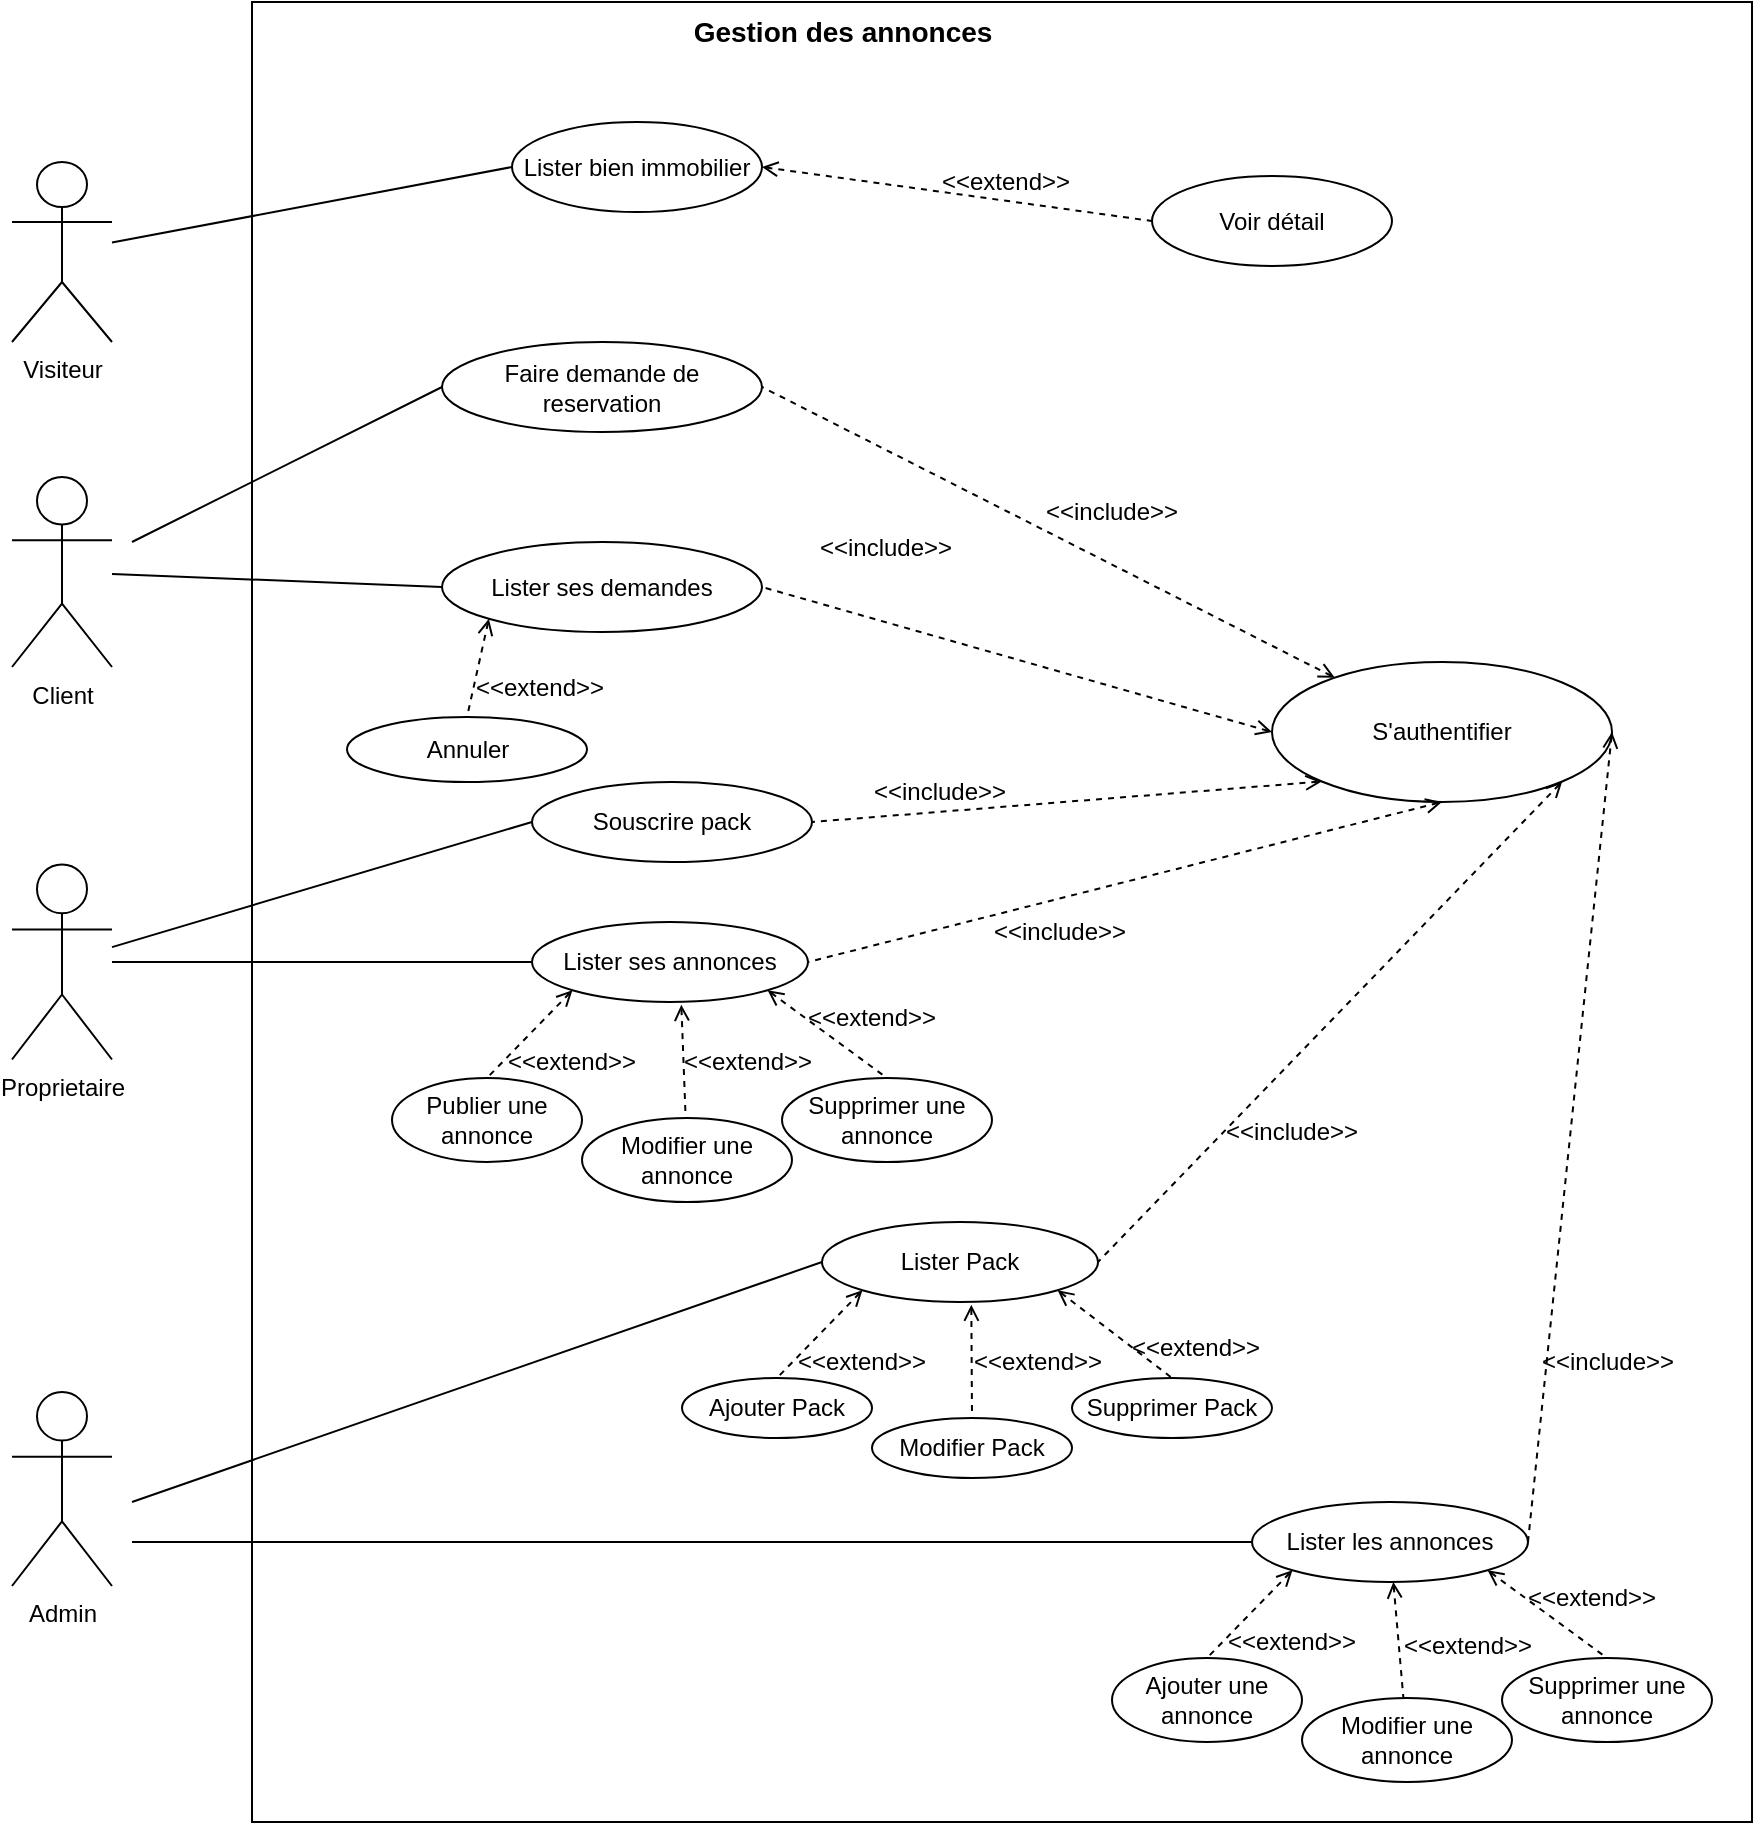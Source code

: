 <mxfile version="25.0.3">
  <diagram name="Page-1" id="qK_Wsu-0rvwlbRPcCPJc">
    <mxGraphModel dx="1436" dy="714" grid="1" gridSize="10" guides="1" tooltips="1" connect="1" arrows="1" fold="1" page="1" pageScale="1" pageWidth="827" pageHeight="1169" math="0" shadow="0">
      <root>
        <mxCell id="0" />
        <mxCell id="1" parent="0" />
        <mxCell id="EcFpb2TM-bkTd2eWVxg3-1" value="" style="rounded=0;whiteSpace=wrap;html=1;fontFamily=Times New Roman;" parent="1" vertex="1">
          <mxGeometry x="230" y="40" width="750" height="910" as="geometry" />
        </mxCell>
        <mxCell id="EcFpb2TM-bkTd2eWVxg3-4" value="&lt;font style=&quot;vertical-align: inherit;&quot;&gt;&lt;font style=&quot;vertical-align: inherit;&quot;&gt;Visiteur&lt;/font&gt;&lt;/font&gt;" style="shape=umlActor;verticalLabelPosition=bottom;verticalAlign=top;html=1;outlineConnect=0;" parent="1" vertex="1">
          <mxGeometry x="110" y="120" width="50" height="90" as="geometry" />
        </mxCell>
        <mxCell id="EcFpb2TM-bkTd2eWVxg3-5" value="&lt;font style=&quot;vertical-align: inherit;&quot;&gt;&lt;font style=&quot;vertical-align: inherit;&quot;&gt;&lt;font style=&quot;vertical-align: inherit;&quot;&gt;&lt;font style=&quot;vertical-align: inherit;&quot;&gt;&lt;font style=&quot;vertical-align: inherit;&quot;&gt;&lt;font style=&quot;vertical-align: inherit;&quot;&gt;Client&lt;/font&gt;&lt;/font&gt;&lt;/font&gt;&lt;/font&gt;&lt;/font&gt;&lt;/font&gt;" style="shape=umlActor;verticalLabelPosition=bottom;verticalAlign=top;html=1;outlineConnect=0;" parent="1" vertex="1">
          <mxGeometry x="110" y="277.5" width="50" height="95" as="geometry" />
        </mxCell>
        <mxCell id="EcFpb2TM-bkTd2eWVxg3-7" value="&lt;font style=&quot;vertical-align: inherit;&quot;&gt;&lt;font style=&quot;vertical-align: inherit;&quot;&gt;Proprietaire&lt;/font&gt;&lt;/font&gt;" style="shape=umlActor;verticalLabelPosition=bottom;verticalAlign=top;html=1;outlineConnect=0;" parent="1" vertex="1">
          <mxGeometry x="110" y="471.25" width="50" height="97.5" as="geometry" />
        </mxCell>
        <mxCell id="oZY1ldT_dG1B6LSsFalx-1" value="&lt;font style=&quot;vertical-align: inherit; font-size: 14px;&quot;&gt;&lt;font style=&quot;vertical-align: inherit; font-size: 14px;&quot;&gt;&lt;font style=&quot;vertical-align: inherit;&quot;&gt;&lt;font style=&quot;vertical-align: inherit;&quot;&gt;&lt;font style=&quot;vertical-align: inherit;&quot;&gt;&lt;font style=&quot;vertical-align: inherit;&quot;&gt;&lt;font style=&quot;vertical-align: inherit;&quot;&gt;&lt;font style=&quot;vertical-align: inherit;&quot;&gt;&lt;font style=&quot;vertical-align: inherit;&quot;&gt;&lt;font style=&quot;vertical-align: inherit;&quot;&gt;Gestion des annonces&lt;/font&gt;&lt;/font&gt;&lt;/font&gt;&lt;/font&gt;&lt;/font&gt;&lt;/font&gt;&lt;/font&gt;&lt;/font&gt;&lt;/font&gt;&lt;/font&gt;" style="text;html=1;align=center;verticalAlign=middle;whiteSpace=wrap;rounded=0;fontStyle=1;fontSize=14;" vertex="1" parent="1">
          <mxGeometry x="435.63" y="40" width="178.75" height="30" as="geometry" />
        </mxCell>
        <mxCell id="oZY1ldT_dG1B6LSsFalx-2" value="&lt;font style=&quot;vertical-align: inherit;&quot;&gt;&lt;font style=&quot;vertical-align: inherit;&quot;&gt;&lt;font style=&quot;vertical-align: inherit;&quot;&gt;&lt;font style=&quot;vertical-align: inherit;&quot;&gt;Admin&lt;/font&gt;&lt;/font&gt;&lt;/font&gt;&lt;/font&gt;" style="shape=umlActor;verticalLabelPosition=bottom;verticalAlign=top;html=1;outlineConnect=0;" vertex="1" parent="1">
          <mxGeometry x="110" y="735" width="50" height="97" as="geometry" />
        </mxCell>
        <mxCell id="oZY1ldT_dG1B6LSsFalx-3" value="&lt;font style=&quot;vertical-align: inherit;&quot;&gt;&lt;font style=&quot;vertical-align: inherit;&quot;&gt;&lt;font style=&quot;vertical-align: inherit;&quot;&gt;&lt;font style=&quot;vertical-align: inherit;&quot;&gt;&lt;font style=&quot;vertical-align: inherit;&quot;&gt;&lt;font style=&quot;vertical-align: inherit;&quot;&gt;&lt;font style=&quot;vertical-align: inherit;&quot;&gt;&lt;font style=&quot;vertical-align: inherit;&quot;&gt;Voir détail&lt;/font&gt;&lt;/font&gt;&lt;/font&gt;&lt;/font&gt;&lt;/font&gt;&lt;/font&gt;&lt;/font&gt;&lt;/font&gt;" style="ellipse;whiteSpace=wrap;html=1;" vertex="1" parent="1">
          <mxGeometry x="680" y="127" width="120" height="45" as="geometry" />
        </mxCell>
        <mxCell id="oZY1ldT_dG1B6LSsFalx-4" value="&lt;font style=&quot;vertical-align: inherit;&quot;&gt;&lt;font style=&quot;vertical-align: inherit;&quot;&gt;&lt;font style=&quot;vertical-align: inherit;&quot;&gt;&lt;font style=&quot;vertical-align: inherit;&quot;&gt;&lt;font style=&quot;vertical-align: inherit;&quot;&gt;&lt;font style=&quot;vertical-align: inherit;&quot;&gt;&lt;font style=&quot;vertical-align: inherit;&quot;&gt;&lt;font style=&quot;vertical-align: inherit;&quot;&gt;&lt;font style=&quot;vertical-align: inherit;&quot;&gt;&lt;font style=&quot;vertical-align: inherit;&quot;&gt;Lister bien immobilier&lt;/font&gt;&lt;/font&gt;&lt;/font&gt;&lt;/font&gt;&lt;/font&gt;&lt;/font&gt;&lt;/font&gt;&lt;/font&gt;&lt;/font&gt;&lt;/font&gt;" style="ellipse;whiteSpace=wrap;html=1;" vertex="1" parent="1">
          <mxGeometry x="360" y="100" width="125" height="45" as="geometry" />
        </mxCell>
        <mxCell id="oZY1ldT_dG1B6LSsFalx-5" value="" style="endArrow=none;html=1;rounded=0;exitX=1;exitY=0.5;exitDx=0;exitDy=0;entryX=0;entryY=0.5;entryDx=0;entryDy=0;dashed=1;startArrow=open;startFill=0;" edge="1" parent="1" source="oZY1ldT_dG1B6LSsFalx-4" target="oZY1ldT_dG1B6LSsFalx-3">
          <mxGeometry width="50" height="50" relative="1" as="geometry">
            <mxPoint x="490" y="189" as="sourcePoint" />
            <mxPoint x="536" y="153" as="targetPoint" />
          </mxGeometry>
        </mxCell>
        <mxCell id="oZY1ldT_dG1B6LSsFalx-6" value="&amp;lt;&amp;lt;extend&amp;gt;&amp;gt;" style="text;html=1;align=center;verticalAlign=middle;whiteSpace=wrap;rounded=0;" vertex="1" parent="1">
          <mxGeometry x="577" y="115" width="60" height="30" as="geometry" />
        </mxCell>
        <mxCell id="oZY1ldT_dG1B6LSsFalx-7" value="" style="endArrow=none;html=1;rounded=0;entryX=0;entryY=0.5;entryDx=0;entryDy=0;" edge="1" parent="1" target="oZY1ldT_dG1B6LSsFalx-4" source="EcFpb2TM-bkTd2eWVxg3-4">
          <mxGeometry width="50" height="50" relative="1" as="geometry">
            <mxPoint x="70" y="222" as="sourcePoint" />
            <mxPoint x="120" y="172" as="targetPoint" />
          </mxGeometry>
        </mxCell>
        <mxCell id="oZY1ldT_dG1B6LSsFalx-8" value="&lt;font style=&quot;vertical-align: inherit;&quot;&gt;&lt;font style=&quot;vertical-align: inherit;&quot;&gt;&lt;font style=&quot;vertical-align: inherit;&quot;&gt;&lt;font style=&quot;vertical-align: inherit;&quot;&gt;Faire demande de reservation&lt;/font&gt;&lt;/font&gt;&lt;/font&gt;&lt;/font&gt;" style="ellipse;whiteSpace=wrap;html=1;" vertex="1" parent="1">
          <mxGeometry x="325" y="210" width="160" height="45" as="geometry" />
        </mxCell>
        <mxCell id="oZY1ldT_dG1B6LSsFalx-9" value="&lt;font style=&quot;vertical-align: inherit;&quot;&gt;&lt;font style=&quot;vertical-align: inherit;&quot;&gt;&lt;font style=&quot;vertical-align: inherit;&quot;&gt;&lt;font style=&quot;vertical-align: inherit;&quot;&gt;&lt;font style=&quot;vertical-align: inherit;&quot;&gt;&lt;font style=&quot;vertical-align: inherit;&quot;&gt;&lt;font style=&quot;vertical-align: inherit;&quot;&gt;&lt;font style=&quot;vertical-align: inherit;&quot;&gt;S&#39;authentifier&lt;/font&gt;&lt;/font&gt;&lt;/font&gt;&lt;/font&gt;&lt;/font&gt;&lt;/font&gt;&lt;/font&gt;&lt;/font&gt;" style="ellipse;whiteSpace=wrap;html=1;" vertex="1" parent="1">
          <mxGeometry x="740" y="370" width="170" height="70" as="geometry" />
        </mxCell>
        <mxCell id="oZY1ldT_dG1B6LSsFalx-10" value="" style="endArrow=none;html=1;rounded=0;dashed=1;startArrow=open;startFill=0;entryX=1;entryY=0.5;entryDx=0;entryDy=0;" edge="1" parent="1" source="oZY1ldT_dG1B6LSsFalx-9" target="oZY1ldT_dG1B6LSsFalx-8">
          <mxGeometry width="50" height="50" relative="1" as="geometry">
            <mxPoint x="320" y="288" as="sourcePoint" />
            <mxPoint x="460" y="257" as="targetPoint" />
          </mxGeometry>
        </mxCell>
        <mxCell id="oZY1ldT_dG1B6LSsFalx-11" value="&amp;lt;&amp;lt;include&lt;span style=&quot;background-color: initial;&quot;&gt;&amp;gt;&amp;gt;&lt;/span&gt;" style="text;html=1;align=center;verticalAlign=middle;whiteSpace=wrap;rounded=0;" vertex="1" parent="1">
          <mxGeometry x="630" y="280" width="60" height="30" as="geometry" />
        </mxCell>
        <mxCell id="oZY1ldT_dG1B6LSsFalx-12" value="" style="endArrow=none;html=1;rounded=0;entryX=0;entryY=0.5;entryDx=0;entryDy=0;" edge="1" parent="1" target="oZY1ldT_dG1B6LSsFalx-8">
          <mxGeometry width="50" height="50" relative="1" as="geometry">
            <mxPoint x="170" y="310" as="sourcePoint" />
            <mxPoint x="375" y="195" as="targetPoint" />
          </mxGeometry>
        </mxCell>
        <mxCell id="oZY1ldT_dG1B6LSsFalx-13" value="&lt;font style=&quot;vertical-align: inherit;&quot;&gt;&lt;font style=&quot;vertical-align: inherit;&quot;&gt;&lt;font style=&quot;vertical-align: inherit;&quot;&gt;&lt;font style=&quot;vertical-align: inherit;&quot;&gt;&lt;font style=&quot;vertical-align: inherit;&quot;&gt;&lt;font style=&quot;vertical-align: inherit;&quot;&gt;Lister ses demandes&lt;/font&gt;&lt;/font&gt;&lt;/font&gt;&lt;/font&gt;&lt;/font&gt;&lt;/font&gt;" style="ellipse;whiteSpace=wrap;html=1;" vertex="1" parent="1">
          <mxGeometry x="325" y="310" width="160" height="45" as="geometry" />
        </mxCell>
        <mxCell id="oZY1ldT_dG1B6LSsFalx-14" value="&lt;font style=&quot;vertical-align: inherit;&quot;&gt;&lt;font style=&quot;vertical-align: inherit;&quot;&gt;&lt;font style=&quot;vertical-align: inherit;&quot;&gt;&lt;font style=&quot;vertical-align: inherit;&quot;&gt;&lt;font style=&quot;vertical-align: inherit;&quot;&gt;&lt;font style=&quot;vertical-align: inherit;&quot;&gt;&lt;font style=&quot;vertical-align: inherit;&quot;&gt;&lt;font style=&quot;vertical-align: inherit;&quot;&gt;Annuler&lt;/font&gt;&lt;/font&gt;&lt;/font&gt;&lt;/font&gt;&lt;/font&gt;&lt;/font&gt;&lt;/font&gt;&lt;/font&gt;" style="ellipse;whiteSpace=wrap;html=1;" vertex="1" parent="1">
          <mxGeometry x="277.5" y="397.5" width="120" height="32.5" as="geometry" />
        </mxCell>
        <mxCell id="oZY1ldT_dG1B6LSsFalx-16" value="" style="endArrow=none;html=1;rounded=0;exitX=0;exitY=0.5;exitDx=0;exitDy=0;entryX=1;entryY=0.5;entryDx=0;entryDy=0;dashed=1;startArrow=open;startFill=0;" edge="1" parent="1" source="oZY1ldT_dG1B6LSsFalx-9" target="oZY1ldT_dG1B6LSsFalx-13">
          <mxGeometry width="50" height="50" relative="1" as="geometry">
            <mxPoint x="637" y="320" as="sourcePoint" />
            <mxPoint x="637" y="375" as="targetPoint" />
          </mxGeometry>
        </mxCell>
        <mxCell id="oZY1ldT_dG1B6LSsFalx-17" value="&amp;lt;&amp;lt;extend&amp;gt;&amp;gt;" style="text;html=1;align=center;verticalAlign=middle;whiteSpace=wrap;rounded=0;" vertex="1" parent="1">
          <mxGeometry x="344" y="367.5" width="60" height="30" as="geometry" />
        </mxCell>
        <mxCell id="oZY1ldT_dG1B6LSsFalx-18" value="&amp;lt;&amp;lt;include&lt;span style=&quot;background-color: initial;&quot;&gt;&amp;gt;&amp;gt;&lt;/span&gt;" style="text;html=1;align=center;verticalAlign=middle;whiteSpace=wrap;rounded=0;" vertex="1" parent="1">
          <mxGeometry x="517" y="297.5" width="60" height="30" as="geometry" />
        </mxCell>
        <mxCell id="oZY1ldT_dG1B6LSsFalx-19" value="" style="endArrow=none;html=1;rounded=0;exitX=0;exitY=1;exitDx=0;exitDy=0;entryX=0.5;entryY=0;entryDx=0;entryDy=0;dashed=1;startArrow=open;startFill=0;" edge="1" parent="1" source="oZY1ldT_dG1B6LSsFalx-13" target="oZY1ldT_dG1B6LSsFalx-14">
          <mxGeometry width="50" height="50" relative="1" as="geometry">
            <mxPoint x="285" y="370" as="sourcePoint" />
            <mxPoint x="480" y="397" as="targetPoint" />
          </mxGeometry>
        </mxCell>
        <mxCell id="oZY1ldT_dG1B6LSsFalx-20" value="" style="endArrow=none;html=1;rounded=0;entryX=0;entryY=0.5;entryDx=0;entryDy=0;" edge="1" parent="1" source="EcFpb2TM-bkTd2eWVxg3-5" target="oZY1ldT_dG1B6LSsFalx-13">
          <mxGeometry width="50" height="50" relative="1" as="geometry">
            <mxPoint x="160" y="270" as="sourcePoint" />
            <mxPoint x="335" y="243" as="targetPoint" />
          </mxGeometry>
        </mxCell>
        <mxCell id="oZY1ldT_dG1B6LSsFalx-21" value="&lt;font style=&quot;vertical-align: inherit;&quot;&gt;&lt;font style=&quot;vertical-align: inherit;&quot;&gt;&lt;font style=&quot;vertical-align: inherit;&quot;&gt;&lt;font style=&quot;vertical-align: inherit;&quot;&gt;&lt;font style=&quot;vertical-align: inherit;&quot;&gt;&lt;font style=&quot;vertical-align: inherit;&quot;&gt;&lt;font style=&quot;vertical-align: inherit;&quot;&gt;&lt;font style=&quot;vertical-align: inherit;&quot;&gt;Souscrire pack&lt;/font&gt;&lt;/font&gt;&lt;/font&gt;&lt;/font&gt;&lt;/font&gt;&lt;/font&gt;&lt;/font&gt;&lt;/font&gt;" style="ellipse;whiteSpace=wrap;html=1;" vertex="1" parent="1">
          <mxGeometry x="370" y="430" width="140" height="40" as="geometry" />
        </mxCell>
        <mxCell id="oZY1ldT_dG1B6LSsFalx-22" value="" style="endArrow=none;html=1;rounded=0;entryX=0;entryY=0.5;entryDx=0;entryDy=0;" edge="1" parent="1" source="EcFpb2TM-bkTd2eWVxg3-7" target="oZY1ldT_dG1B6LSsFalx-21">
          <mxGeometry width="50" height="50" relative="1" as="geometry">
            <mxPoint x="160" y="390" as="sourcePoint" />
            <mxPoint x="325" y="391.5" as="targetPoint" />
          </mxGeometry>
        </mxCell>
        <mxCell id="oZY1ldT_dG1B6LSsFalx-23" value="" style="endArrow=none;html=1;rounded=0;exitX=0;exitY=1;exitDx=0;exitDy=0;entryX=1;entryY=0.5;entryDx=0;entryDy=0;dashed=1;startArrow=open;startFill=0;elbow=vertical;" edge="1" parent="1" source="oZY1ldT_dG1B6LSsFalx-9" target="oZY1ldT_dG1B6LSsFalx-21">
          <mxGeometry width="50" height="50" relative="1" as="geometry">
            <mxPoint x="765" y="435.5" as="sourcePoint" />
            <mxPoint x="540" y="465.5" as="targetPoint" />
          </mxGeometry>
        </mxCell>
        <mxCell id="oZY1ldT_dG1B6LSsFalx-24" value="&amp;lt;&amp;lt;include&lt;span style=&quot;background-color: initial;&quot;&gt;&amp;gt;&amp;gt;&lt;/span&gt;" style="text;html=1;align=center;verticalAlign=middle;whiteSpace=wrap;rounded=0;" vertex="1" parent="1">
          <mxGeometry x="544" y="420" width="60" height="30" as="geometry" />
        </mxCell>
        <mxCell id="oZY1ldT_dG1B6LSsFalx-33" value="&lt;font style=&quot;vertical-align: inherit;&quot;&gt;&lt;font style=&quot;vertical-align: inherit;&quot;&gt;Lister ses annonces&lt;/font&gt;&lt;/font&gt;" style="ellipse;whiteSpace=wrap;html=1;" vertex="1" parent="1">
          <mxGeometry x="370" y="500" width="138" height="40" as="geometry" />
        </mxCell>
        <mxCell id="oZY1ldT_dG1B6LSsFalx-34" value="&lt;font style=&quot;vertical-align: inherit;&quot;&gt;&lt;font style=&quot;vertical-align: inherit;&quot;&gt;&lt;font style=&quot;vertical-align: inherit;&quot;&gt;&lt;font style=&quot;vertical-align: inherit;&quot;&gt;&lt;font style=&quot;vertical-align: inherit;&quot;&gt;&lt;font style=&quot;vertical-align: inherit;&quot;&gt;&lt;font style=&quot;vertical-align: inherit;&quot;&gt;&lt;font style=&quot;vertical-align: inherit;&quot;&gt;Publier une annonce&lt;/font&gt;&lt;/font&gt;&lt;/font&gt;&lt;/font&gt;&lt;/font&gt;&lt;/font&gt;&lt;/font&gt;&lt;/font&gt;" style="ellipse;whiteSpace=wrap;html=1;" vertex="1" parent="1">
          <mxGeometry x="300" y="578" width="95" height="42" as="geometry" />
        </mxCell>
        <mxCell id="oZY1ldT_dG1B6LSsFalx-35" value="&lt;font style=&quot;vertical-align: inherit;&quot;&gt;&lt;font style=&quot;vertical-align: inherit;&quot;&gt;&lt;font style=&quot;vertical-align: inherit;&quot;&gt;&lt;font style=&quot;vertical-align: inherit;&quot;&gt;&lt;font style=&quot;vertical-align: inherit;&quot;&gt;&lt;font style=&quot;vertical-align: inherit;&quot;&gt;&lt;font style=&quot;vertical-align: inherit;&quot;&gt;&lt;font style=&quot;vertical-align: inherit;&quot;&gt;Supprimer&amp;nbsp;&lt;/font&gt;&lt;/font&gt;&lt;/font&gt;&lt;/font&gt;&lt;/font&gt;&lt;/font&gt;&lt;/font&gt;&lt;/font&gt;&lt;font style=&quot;vertical-align: inherit;&quot;&gt;&lt;font style=&quot;vertical-align: inherit;&quot;&gt;une annonce&lt;/font&gt;&lt;/font&gt;" style="ellipse;whiteSpace=wrap;html=1;" vertex="1" parent="1">
          <mxGeometry x="495" y="578" width="105" height="42" as="geometry" />
        </mxCell>
        <mxCell id="oZY1ldT_dG1B6LSsFalx-36" value="&lt;font style=&quot;vertical-align: inherit;&quot;&gt;&lt;font style=&quot;vertical-align: inherit;&quot;&gt;&lt;font style=&quot;vertical-align: inherit;&quot;&gt;&lt;font style=&quot;vertical-align: inherit;&quot;&gt;&lt;font style=&quot;vertical-align: inherit;&quot;&gt;&lt;font style=&quot;vertical-align: inherit;&quot;&gt;&lt;font style=&quot;vertical-align: inherit;&quot;&gt;&lt;font style=&quot;vertical-align: inherit;&quot;&gt;&lt;font style=&quot;vertical-align: inherit;&quot;&gt;&lt;font style=&quot;vertical-align: inherit;&quot;&gt;Modifier&amp;nbsp;&lt;/font&gt;&lt;/font&gt;&lt;/font&gt;&lt;/font&gt;&lt;/font&gt;&lt;/font&gt;&lt;/font&gt;&lt;/font&gt;&lt;/font&gt;&lt;/font&gt;&lt;font style=&quot;vertical-align: inherit;&quot;&gt;&lt;font style=&quot;vertical-align: inherit;&quot;&gt;une annonce&lt;/font&gt;&lt;/font&gt;" style="ellipse;whiteSpace=wrap;html=1;" vertex="1" parent="1">
          <mxGeometry x="395" y="598" width="105" height="42" as="geometry" />
        </mxCell>
        <mxCell id="oZY1ldT_dG1B6LSsFalx-37" value="" style="endArrow=none;html=1;rounded=0;entryX=0;entryY=0.5;entryDx=0;entryDy=0;" edge="1" parent="1" source="EcFpb2TM-bkTd2eWVxg3-7" target="oZY1ldT_dG1B6LSsFalx-33">
          <mxGeometry width="50" height="50" relative="1" as="geometry">
            <mxPoint x="160" y="400" as="sourcePoint" />
            <mxPoint x="370" y="480" as="targetPoint" />
          </mxGeometry>
        </mxCell>
        <mxCell id="oZY1ldT_dG1B6LSsFalx-38" value="" style="endArrow=none;html=1;rounded=0;exitX=0.5;exitY=1;exitDx=0;exitDy=0;entryX=1;entryY=0.5;entryDx=0;entryDy=0;dashed=1;startArrow=open;startFill=0;elbow=vertical;" edge="1" parent="1" source="oZY1ldT_dG1B6LSsFalx-9" target="oZY1ldT_dG1B6LSsFalx-33">
          <mxGeometry width="50" height="50" relative="1" as="geometry">
            <mxPoint x="870" y="478" as="sourcePoint" />
            <mxPoint x="647" y="608" as="targetPoint" />
          </mxGeometry>
        </mxCell>
        <mxCell id="oZY1ldT_dG1B6LSsFalx-39" value="&amp;lt;&amp;lt;include&lt;span style=&quot;background-color: initial;&quot;&gt;&amp;gt;&amp;gt;&lt;/span&gt;" style="text;html=1;align=center;verticalAlign=middle;whiteSpace=wrap;rounded=0;" vertex="1" parent="1">
          <mxGeometry x="604" y="490" width="60" height="30" as="geometry" />
        </mxCell>
        <mxCell id="oZY1ldT_dG1B6LSsFalx-40" value="" style="endArrow=none;html=1;rounded=0;exitX=1;exitY=1;exitDx=0;exitDy=0;entryX=0.5;entryY=0;entryDx=0;entryDy=0;dashed=1;startArrow=open;startFill=0;" edge="1" parent="1" source="oZY1ldT_dG1B6LSsFalx-33" target="oZY1ldT_dG1B6LSsFalx-35">
          <mxGeometry width="50" height="50" relative="1" as="geometry">
            <mxPoint x="550.38" y="534.5" as="sourcePoint" />
            <mxPoint x="614.38" y="561.5" as="targetPoint" />
          </mxGeometry>
        </mxCell>
        <mxCell id="oZY1ldT_dG1B6LSsFalx-41" value="&amp;lt;&amp;lt;extend&amp;gt;&amp;gt;" style="text;html=1;align=center;verticalAlign=middle;whiteSpace=wrap;rounded=0;" vertex="1" parent="1">
          <mxGeometry x="510" y="533" width="60" height="30" as="geometry" />
        </mxCell>
        <mxCell id="oZY1ldT_dG1B6LSsFalx-42" value="" style="endArrow=none;html=1;rounded=0;exitX=0;exitY=1;exitDx=0;exitDy=0;entryX=0.5;entryY=0;entryDx=0;entryDy=0;dashed=1;startArrow=open;startFill=0;" edge="1" parent="1" source="oZY1ldT_dG1B6LSsFalx-33" target="oZY1ldT_dG1B6LSsFalx-34">
          <mxGeometry width="50" height="50" relative="1" as="geometry">
            <mxPoint x="290" y="540" as="sourcePoint" />
            <mxPoint x="354" y="567" as="targetPoint" />
          </mxGeometry>
        </mxCell>
        <mxCell id="oZY1ldT_dG1B6LSsFalx-43" value="" style="endArrow=none;html=1;rounded=0;exitX=0.541;exitY=1.033;exitDx=0;exitDy=0;dashed=1;startArrow=open;startFill=0;exitPerimeter=0;" edge="1" parent="1" source="oZY1ldT_dG1B6LSsFalx-33" target="oZY1ldT_dG1B6LSsFalx-36">
          <mxGeometry width="50" height="50" relative="1" as="geometry">
            <mxPoint x="508" y="540" as="sourcePoint" />
            <mxPoint x="572" y="567" as="targetPoint" />
          </mxGeometry>
        </mxCell>
        <mxCell id="oZY1ldT_dG1B6LSsFalx-45" value="&amp;lt;&amp;lt;extend&amp;gt;&amp;gt;" style="text;html=1;align=center;verticalAlign=middle;whiteSpace=wrap;rounded=0;" vertex="1" parent="1">
          <mxGeometry x="360" y="555" width="60" height="30" as="geometry" />
        </mxCell>
        <mxCell id="oZY1ldT_dG1B6LSsFalx-46" value="&amp;lt;&amp;lt;extend&amp;gt;&amp;gt;" style="text;html=1;align=center;verticalAlign=middle;whiteSpace=wrap;rounded=0;" vertex="1" parent="1">
          <mxGeometry x="448" y="554.5" width="60" height="30" as="geometry" />
        </mxCell>
        <mxCell id="oZY1ldT_dG1B6LSsFalx-47" value="" style="endArrow=none;html=1;rounded=0;exitX=0;exitY=1;exitDx=0;exitDy=0;entryX=0.5;entryY=0;entryDx=0;entryDy=0;dashed=1;startArrow=open;startFill=0;" edge="1" source="oZY1ldT_dG1B6LSsFalx-52" target="oZY1ldT_dG1B6LSsFalx-54" parent="1">
          <mxGeometry width="50" height="50" relative="1" as="geometry">
            <mxPoint x="435" y="690" as="sourcePoint" />
            <mxPoint x="499" y="717" as="targetPoint" />
          </mxGeometry>
        </mxCell>
        <mxCell id="oZY1ldT_dG1B6LSsFalx-48" value="&amp;lt;&amp;lt;extend&amp;gt;&amp;gt;" style="text;html=1;align=center;verticalAlign=middle;whiteSpace=wrap;rounded=0;" vertex="1" parent="1">
          <mxGeometry x="505" y="705" width="60" height="30" as="geometry" />
        </mxCell>
        <mxCell id="oZY1ldT_dG1B6LSsFalx-49" value="" style="endArrow=none;html=1;rounded=0;exitX=0.541;exitY=1.033;exitDx=0;exitDy=0;dashed=1;startArrow=open;startFill=0;exitPerimeter=0;" edge="1" source="oZY1ldT_dG1B6LSsFalx-52" target="oZY1ldT_dG1B6LSsFalx-55" parent="1">
          <mxGeometry width="50" height="50" relative="1" as="geometry">
            <mxPoint x="653" y="690" as="sourcePoint" />
            <mxPoint x="717" y="717" as="targetPoint" />
          </mxGeometry>
        </mxCell>
        <mxCell id="oZY1ldT_dG1B6LSsFalx-50" value="&amp;lt;&amp;lt;extend&amp;gt;&amp;gt;" style="text;html=1;align=center;verticalAlign=middle;whiteSpace=wrap;rounded=0;" vertex="1" parent="1">
          <mxGeometry x="593" y="704.5" width="60" height="30" as="geometry" />
        </mxCell>
        <mxCell id="oZY1ldT_dG1B6LSsFalx-51" value="" style="endArrow=none;html=1;rounded=0;exitX=1;exitY=1;exitDx=0;exitDy=0;entryX=0.5;entryY=0;entryDx=0;entryDy=0;dashed=1;startArrow=open;startFill=0;" edge="1" source="oZY1ldT_dG1B6LSsFalx-52" target="oZY1ldT_dG1B6LSsFalx-56" parent="1">
          <mxGeometry width="50" height="50" relative="1" as="geometry">
            <mxPoint x="695.38" y="684.5" as="sourcePoint" />
            <mxPoint x="759.38" y="711.5" as="targetPoint" />
          </mxGeometry>
        </mxCell>
        <mxCell id="oZY1ldT_dG1B6LSsFalx-52" value="&lt;font style=&quot;vertical-align: inherit;&quot;&gt;&lt;font style=&quot;vertical-align: inherit;&quot;&gt;&lt;font style=&quot;vertical-align: inherit;&quot;&gt;&lt;font style=&quot;vertical-align: inherit;&quot;&gt;Lister Pack&lt;/font&gt;&lt;/font&gt;&lt;/font&gt;&lt;/font&gt;" style="ellipse;whiteSpace=wrap;html=1;" vertex="1" parent="1">
          <mxGeometry x="515" y="650" width="138" height="40" as="geometry" />
        </mxCell>
        <mxCell id="oZY1ldT_dG1B6LSsFalx-53" value="" style="endArrow=none;html=1;rounded=0;entryX=0;entryY=0.5;entryDx=0;entryDy=0;" edge="1" target="oZY1ldT_dG1B6LSsFalx-52" parent="1">
          <mxGeometry width="50" height="50" relative="1" as="geometry">
            <mxPoint x="170" y="790" as="sourcePoint" />
            <mxPoint x="360" y="630" as="targetPoint" />
          </mxGeometry>
        </mxCell>
        <mxCell id="oZY1ldT_dG1B6LSsFalx-54" value="&lt;font style=&quot;vertical-align: inherit;&quot;&gt;&lt;font style=&quot;vertical-align: inherit;&quot;&gt;&lt;font style=&quot;vertical-align: inherit;&quot;&gt;&lt;font style=&quot;vertical-align: inherit;&quot;&gt;&lt;font style=&quot;vertical-align: inherit;&quot;&gt;&lt;font style=&quot;vertical-align: inherit;&quot;&gt;Ajouter&amp;nbsp;&lt;/font&gt;&lt;/font&gt;&lt;/font&gt;&lt;/font&gt;&lt;/font&gt;&lt;/font&gt;&lt;font style=&quot;vertical-align: inherit;&quot;&gt;&lt;font style=&quot;vertical-align: inherit;&quot;&gt;Pack&lt;/font&gt;&lt;/font&gt;" style="ellipse;whiteSpace=wrap;html=1;" vertex="1" parent="1">
          <mxGeometry x="445" y="728" width="95" height="30" as="geometry" />
        </mxCell>
        <mxCell id="oZY1ldT_dG1B6LSsFalx-55" value="&lt;font style=&quot;vertical-align: inherit;&quot;&gt;&lt;font style=&quot;vertical-align: inherit;&quot;&gt;&lt;font style=&quot;vertical-align: inherit;&quot;&gt;&lt;font style=&quot;vertical-align: inherit;&quot;&gt;&lt;font style=&quot;vertical-align: inherit;&quot;&gt;&lt;font style=&quot;vertical-align: inherit;&quot;&gt;&lt;font style=&quot;vertical-align: inherit;&quot;&gt;&lt;font style=&quot;vertical-align: inherit;&quot;&gt;Modifier&amp;nbsp;&lt;/font&gt;&lt;/font&gt;&lt;/font&gt;&lt;/font&gt;&lt;/font&gt;&lt;/font&gt;&lt;/font&gt;&lt;/font&gt;&lt;font style=&quot;vertical-align: inherit;&quot;&gt;&lt;font style=&quot;vertical-align: inherit;&quot;&gt;Pack&lt;/font&gt;&lt;/font&gt;" style="ellipse;whiteSpace=wrap;html=1;" vertex="1" parent="1">
          <mxGeometry x="540" y="748" width="100" height="30" as="geometry" />
        </mxCell>
        <mxCell id="oZY1ldT_dG1B6LSsFalx-56" value="&lt;font style=&quot;vertical-align: inherit;&quot;&gt;&lt;font style=&quot;vertical-align: inherit;&quot;&gt;&lt;font style=&quot;vertical-align: inherit;&quot;&gt;&lt;font style=&quot;vertical-align: inherit;&quot;&gt;&lt;font style=&quot;vertical-align: inherit;&quot;&gt;&lt;font style=&quot;vertical-align: inherit;&quot;&gt;Supprimer&amp;nbsp;&lt;/font&gt;&lt;/font&gt;&lt;/font&gt;&lt;/font&gt;&lt;/font&gt;&lt;/font&gt;&lt;font style=&quot;vertical-align: inherit;&quot;&gt;&lt;font style=&quot;vertical-align: inherit;&quot;&gt;Pack&lt;/font&gt;&lt;/font&gt;" style="ellipse;whiteSpace=wrap;html=1;" vertex="1" parent="1">
          <mxGeometry x="640" y="728" width="100" height="30" as="geometry" />
        </mxCell>
        <mxCell id="oZY1ldT_dG1B6LSsFalx-57" value="&amp;lt;&amp;lt;extend&amp;gt;&amp;gt;" style="text;html=1;align=center;verticalAlign=middle;whiteSpace=wrap;rounded=0;" vertex="1" parent="1">
          <mxGeometry x="672" y="698" width="60" height="30" as="geometry" />
        </mxCell>
        <mxCell id="oZY1ldT_dG1B6LSsFalx-58" value="&amp;lt;&amp;lt;include&lt;span style=&quot;background-color: initial;&quot;&gt;&amp;gt;&amp;gt;&lt;/span&gt;" style="text;html=1;align=center;verticalAlign=middle;whiteSpace=wrap;rounded=0;" vertex="1" parent="1">
          <mxGeometry x="720" y="590" width="60" height="30" as="geometry" />
        </mxCell>
        <mxCell id="oZY1ldT_dG1B6LSsFalx-59" value="" style="endArrow=none;html=1;rounded=0;entryX=1;entryY=0.5;entryDx=0;entryDy=0;dashed=1;startArrow=open;startFill=0;elbow=vertical;exitX=1;exitY=1;exitDx=0;exitDy=0;" edge="1" parent="1" source="oZY1ldT_dG1B6LSsFalx-9" target="oZY1ldT_dG1B6LSsFalx-52">
          <mxGeometry width="50" height="50" relative="1" as="geometry">
            <mxPoint x="856" y="450" as="sourcePoint" />
            <mxPoint x="630" y="722" as="targetPoint" />
          </mxGeometry>
        </mxCell>
        <mxCell id="oZY1ldT_dG1B6LSsFalx-60" value="" style="endArrow=none;html=1;rounded=0;entryX=0;entryY=0.5;entryDx=0;entryDy=0;" edge="1" target="oZY1ldT_dG1B6LSsFalx-67" parent="1">
          <mxGeometry width="50" height="50" relative="1" as="geometry">
            <mxPoint x="170" y="810" as="sourcePoint" />
            <mxPoint x="404" y="770" as="targetPoint" />
          </mxGeometry>
        </mxCell>
        <mxCell id="oZY1ldT_dG1B6LSsFalx-61" value="" style="endArrow=none;html=1;rounded=0;exitX=0;exitY=1;exitDx=0;exitDy=0;entryX=0.5;entryY=0;entryDx=0;entryDy=0;dashed=1;startArrow=open;startFill=0;" edge="1" source="oZY1ldT_dG1B6LSsFalx-67" target="oZY1ldT_dG1B6LSsFalx-68" parent="1">
          <mxGeometry width="50" height="50" relative="1" as="geometry">
            <mxPoint x="650" y="830" as="sourcePoint" />
            <mxPoint x="714" y="857" as="targetPoint" />
          </mxGeometry>
        </mxCell>
        <mxCell id="oZY1ldT_dG1B6LSsFalx-62" value="" style="endArrow=none;html=1;rounded=0;dashed=1;startArrow=open;startFill=0;" edge="1" source="oZY1ldT_dG1B6LSsFalx-67" target="oZY1ldT_dG1B6LSsFalx-69" parent="1">
          <mxGeometry width="50" height="50" relative="1" as="geometry">
            <mxPoint x="868" y="830" as="sourcePoint" />
            <mxPoint x="932" y="857" as="targetPoint" />
          </mxGeometry>
        </mxCell>
        <mxCell id="oZY1ldT_dG1B6LSsFalx-63" value="" style="endArrow=none;html=1;rounded=0;exitX=1;exitY=1;exitDx=0;exitDy=0;entryX=0.5;entryY=0;entryDx=0;entryDy=0;dashed=1;startArrow=open;startFill=0;" edge="1" source="oZY1ldT_dG1B6LSsFalx-67" target="oZY1ldT_dG1B6LSsFalx-70" parent="1">
          <mxGeometry width="50" height="50" relative="1" as="geometry">
            <mxPoint x="910.38" y="824.5" as="sourcePoint" />
            <mxPoint x="974.38" y="851.5" as="targetPoint" />
          </mxGeometry>
        </mxCell>
        <mxCell id="oZY1ldT_dG1B6LSsFalx-64" value="&amp;lt;&amp;lt;extend&amp;gt;&amp;gt;" style="text;html=1;align=center;verticalAlign=middle;whiteSpace=wrap;rounded=0;" vertex="1" parent="1">
          <mxGeometry x="870" y="823" width="60" height="30" as="geometry" />
        </mxCell>
        <mxCell id="oZY1ldT_dG1B6LSsFalx-65" value="&amp;lt;&amp;lt;extend&amp;gt;&amp;gt;" style="text;html=1;align=center;verticalAlign=middle;whiteSpace=wrap;rounded=0;" vertex="1" parent="1">
          <mxGeometry x="808" y="850" width="60" height="24.5" as="geometry" />
        </mxCell>
        <mxCell id="oZY1ldT_dG1B6LSsFalx-66" value="&amp;lt;&amp;lt;extend&amp;gt;&amp;gt;" style="text;html=1;align=center;verticalAlign=middle;whiteSpace=wrap;rounded=0;" vertex="1" parent="1">
          <mxGeometry x="720" y="845" width="60" height="30" as="geometry" />
        </mxCell>
        <mxCell id="oZY1ldT_dG1B6LSsFalx-67" value="&lt;font style=&quot;vertical-align: inherit;&quot;&gt;&lt;font style=&quot;vertical-align: inherit;&quot;&gt;&lt;font style=&quot;vertical-align: inherit;&quot;&gt;&lt;font style=&quot;vertical-align: inherit;&quot;&gt;Lister les annonces&lt;/font&gt;&lt;/font&gt;&lt;/font&gt;&lt;/font&gt;" style="ellipse;whiteSpace=wrap;html=1;" vertex="1" parent="1">
          <mxGeometry x="730" y="790" width="138" height="40" as="geometry" />
        </mxCell>
        <mxCell id="oZY1ldT_dG1B6LSsFalx-68" value="&lt;font style=&quot;vertical-align: inherit;&quot;&gt;&lt;font style=&quot;vertical-align: inherit;&quot;&gt;&lt;font style=&quot;vertical-align: inherit;&quot;&gt;&lt;font style=&quot;vertical-align: inherit;&quot;&gt;&lt;font style=&quot;vertical-align: inherit;&quot;&gt;&lt;font style=&quot;vertical-align: inherit;&quot;&gt;&lt;font style=&quot;vertical-align: inherit;&quot;&gt;&lt;font style=&quot;vertical-align: inherit;&quot;&gt;&lt;font style=&quot;vertical-align: inherit;&quot;&gt;&lt;font style=&quot;vertical-align: inherit;&quot;&gt;Ajouter une annonce&lt;/font&gt;&lt;/font&gt;&lt;/font&gt;&lt;/font&gt;&lt;/font&gt;&lt;/font&gt;&lt;/font&gt;&lt;/font&gt;&lt;/font&gt;&lt;/font&gt;" style="ellipse;whiteSpace=wrap;html=1;" vertex="1" parent="1">
          <mxGeometry x="660" y="868" width="95" height="42" as="geometry" />
        </mxCell>
        <mxCell id="oZY1ldT_dG1B6LSsFalx-69" value="&lt;font style=&quot;vertical-align: inherit;&quot;&gt;&lt;font style=&quot;vertical-align: inherit;&quot;&gt;&lt;font style=&quot;vertical-align: inherit;&quot;&gt;&lt;font style=&quot;vertical-align: inherit;&quot;&gt;&lt;font style=&quot;vertical-align: inherit;&quot;&gt;&lt;font style=&quot;vertical-align: inherit;&quot;&gt;&lt;font style=&quot;vertical-align: inherit;&quot;&gt;&lt;font style=&quot;vertical-align: inherit;&quot;&gt;&lt;font style=&quot;vertical-align: inherit;&quot;&gt;&lt;font style=&quot;vertical-align: inherit;&quot;&gt;Modifier&amp;nbsp;&lt;/font&gt;&lt;/font&gt;&lt;/font&gt;&lt;/font&gt;&lt;/font&gt;&lt;/font&gt;&lt;/font&gt;&lt;/font&gt;&lt;/font&gt;&lt;/font&gt;&lt;font style=&quot;vertical-align: inherit;&quot;&gt;&lt;font style=&quot;vertical-align: inherit;&quot;&gt;une annonce&lt;/font&gt;&lt;/font&gt;" style="ellipse;whiteSpace=wrap;html=1;" vertex="1" parent="1">
          <mxGeometry x="755" y="888" width="105" height="42" as="geometry" />
        </mxCell>
        <mxCell id="oZY1ldT_dG1B6LSsFalx-70" value="&lt;font style=&quot;vertical-align: inherit;&quot;&gt;&lt;font style=&quot;vertical-align: inherit;&quot;&gt;&lt;font style=&quot;vertical-align: inherit;&quot;&gt;&lt;font style=&quot;vertical-align: inherit;&quot;&gt;&lt;font style=&quot;vertical-align: inherit;&quot;&gt;&lt;font style=&quot;vertical-align: inherit;&quot;&gt;&lt;font style=&quot;vertical-align: inherit;&quot;&gt;&lt;font style=&quot;vertical-align: inherit;&quot;&gt;Supprimer&amp;nbsp;&lt;/font&gt;&lt;/font&gt;&lt;/font&gt;&lt;/font&gt;&lt;/font&gt;&lt;/font&gt;&lt;/font&gt;&lt;/font&gt;&lt;font style=&quot;vertical-align: inherit;&quot;&gt;&lt;font style=&quot;vertical-align: inherit;&quot;&gt;une annonce&lt;/font&gt;&lt;/font&gt;" style="ellipse;whiteSpace=wrap;html=1;" vertex="1" parent="1">
          <mxGeometry x="855" y="868" width="105" height="42" as="geometry" />
        </mxCell>
        <mxCell id="oZY1ldT_dG1B6LSsFalx-71" value="" style="endArrow=none;html=1;rounded=0;entryX=1;entryY=0.5;entryDx=0;entryDy=0;dashed=1;startArrow=open;startFill=0;elbow=vertical;exitX=1;exitY=0.5;exitDx=0;exitDy=0;" edge="1" parent="1" source="oZY1ldT_dG1B6LSsFalx-9" target="oZY1ldT_dG1B6LSsFalx-67">
          <mxGeometry width="50" height="50" relative="1" as="geometry">
            <mxPoint x="868" y="530" as="sourcePoint" />
            <mxPoint x="508" y="758" as="targetPoint" />
          </mxGeometry>
        </mxCell>
        <mxCell id="oZY1ldT_dG1B6LSsFalx-73" value="&amp;lt;&amp;lt;include&lt;span style=&quot;background-color: initial;&quot;&gt;&amp;gt;&amp;gt;&lt;/span&gt;" style="text;html=1;align=center;verticalAlign=middle;whiteSpace=wrap;rounded=0;" vertex="1" parent="1">
          <mxGeometry x="877.5" y="705" width="60" height="30" as="geometry" />
        </mxCell>
      </root>
    </mxGraphModel>
  </diagram>
</mxfile>
